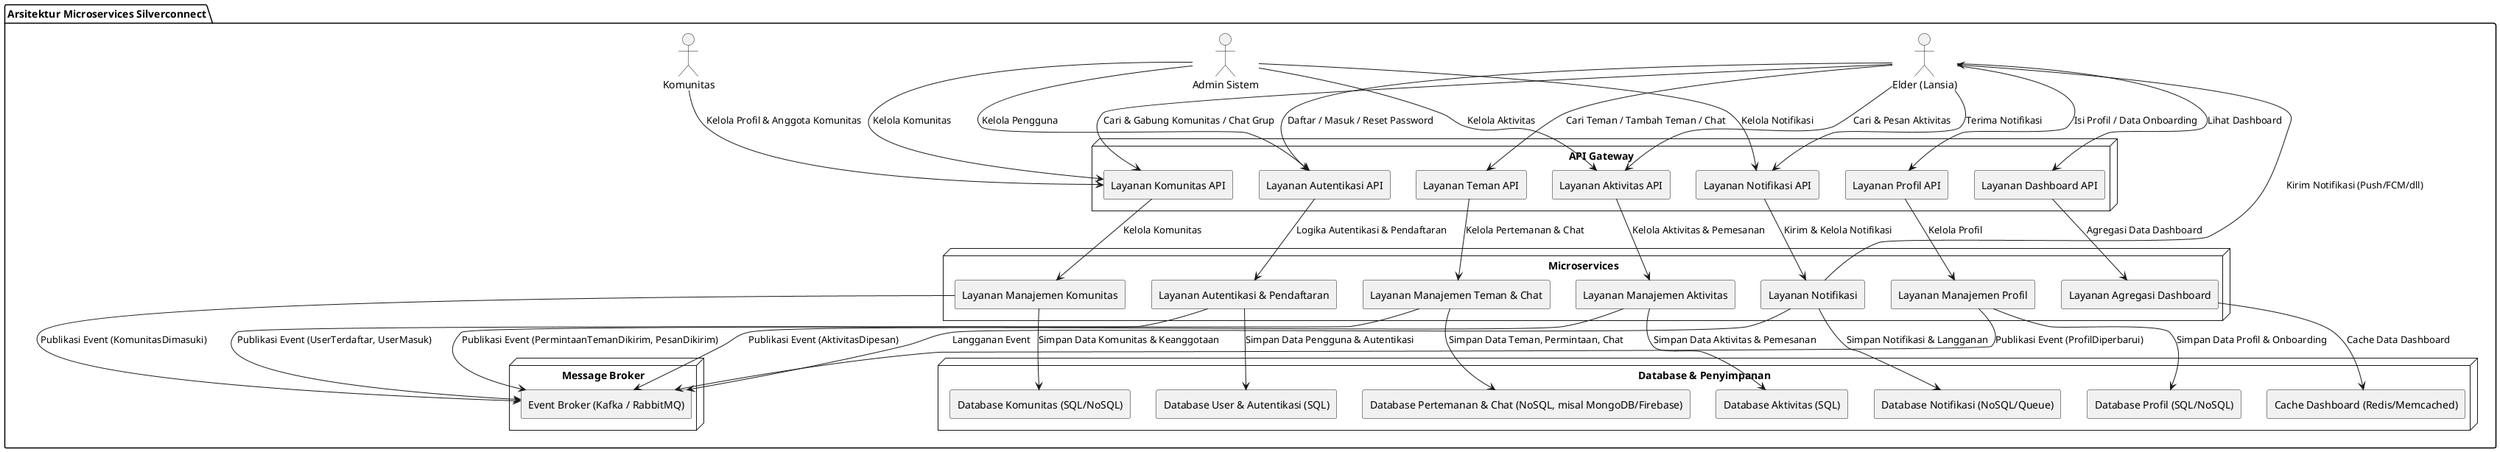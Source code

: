 @startuml
package "Arsitektur Microservices Silverconnect" {

  actor "Elder (Lansia)" as elder
  actor "Komunitas" as community
  actor "Admin Sistem" as admin

  node "API Gateway" {
    rectangle "Layanan Autentikasi API" as auth_api
    rectangle "Layanan Profil API" as profile_api
    rectangle "Layanan Teman API" as friend_api
    rectangle "Layanan Komunitas API" as community_api
    rectangle "Layanan Aktivitas API" as activity_api
    rectangle "Layanan Dashboard API" as dashboard_api
    rectangle "Layanan Notifikasi API" as notification_api
  }

  node "Microservices" {
    rectangle "Layanan Autentikasi & Pendaftaran" as auth_service
    rectangle "Layanan Manajemen Profil" as profile_service
    rectangle "Layanan Manajemen Teman & Chat" as friend_service
    rectangle "Layanan Manajemen Komunitas" as community_service
    rectangle "Layanan Manajemen Aktivitas" as activity_service
    rectangle "Layanan Agregasi Dashboard" as dashboard_service
    rectangle "Layanan Notifikasi" as notification_service
  }

  node "Database & Penyimpanan" {
    rectangle "Database User & Autentikasi (SQL)" as user_db
    rectangle "Database Profil (SQL/NoSQL)" as profile_db
    rectangle "Database Pertemanan & Chat (NoSQL, misal MongoDB/Firebase)" as friend_db
    rectangle "Database Komunitas (SQL/NoSQL)" as community_db
    rectangle "Database Aktivitas (SQL)" as activity_db
    rectangle "Cache Dashboard (Redis/Memcached)" as dashboard_cache
    rectangle "Database Notifikasi (NoSQL/Queue)" as notification_db
  }

  node "Message Broker" {
    rectangle "Event Broker (Kafka / RabbitMQ)" as event_broker
  }

  elder --> auth_api : Daftar / Masuk / Reset Password
  elder --> profile_api : Isi Profil / Data Onboarding
  elder --> friend_api : Cari Teman / Tambah Teman / Chat
  elder --> community_api : Cari & Gabung Komunitas / Chat Grup
  elder --> activity_api : Cari & Pesan Aktivitas
  elder --> dashboard_api : Lihat Dashboard
  elder --> notification_api : Terima Notifikasi

  admin --> auth_api : Kelola Pengguna
  admin --> community_api : Kelola Komunitas
  admin --> activity_api : Kelola Aktivitas
  admin --> notification_api : Kelola Notifikasi

  community --> community_api : Kelola Profil & Anggota Komunitas

  auth_api --> auth_service : Logika Autentikasi & Pendaftaran
  profile_api --> profile_service : Kelola Profil
  friend_api --> friend_service : Kelola Pertemanan & Chat
  community_api --> community_service : Kelola Komunitas
  activity_api --> activity_service : Kelola Aktivitas & Pemesanan
  dashboard_api --> dashboard_service : Agregasi Data Dashboard
  notification_api --> notification_service : Kirim & Kelola Notifikasi

  auth_service --> user_db : Simpan Data Pengguna & Autentikasi
  profile_service --> profile_db : Simpan Data Profil & Onboarding
  friend_service --> friend_db : Simpan Data Teman, Permintaan, Chat
  community_service --> community_db : Simpan Data Komunitas & Keanggotaan
  activity_service --> activity_db : Simpan Data Aktivitas & Pemesanan
  dashboard_service --> dashboard_cache : Cache Data Dashboard
  notification_service --> notification_db : Simpan Notifikasi & Langganan

  auth_service --> event_broker : Publikasi Event (UserTerdaftar, UserMasuk)
  profile_service --> event_broker : Publikasi Event (ProfilDiperbarui)
  friend_service --> event_broker : Publikasi Event (PermintaanTemanDikirim, PesanDikirim)
  community_service --> event_broker : Publikasi Event (KomunitasDimasuki)
  activity_service --> event_broker : Publikasi Event (AktivitasDipesan)

  notification_service --> event_broker : Langganan Event
  notification_service --> elder : Kirim Notifikasi (Push/FCM/dll)

}
@enduml